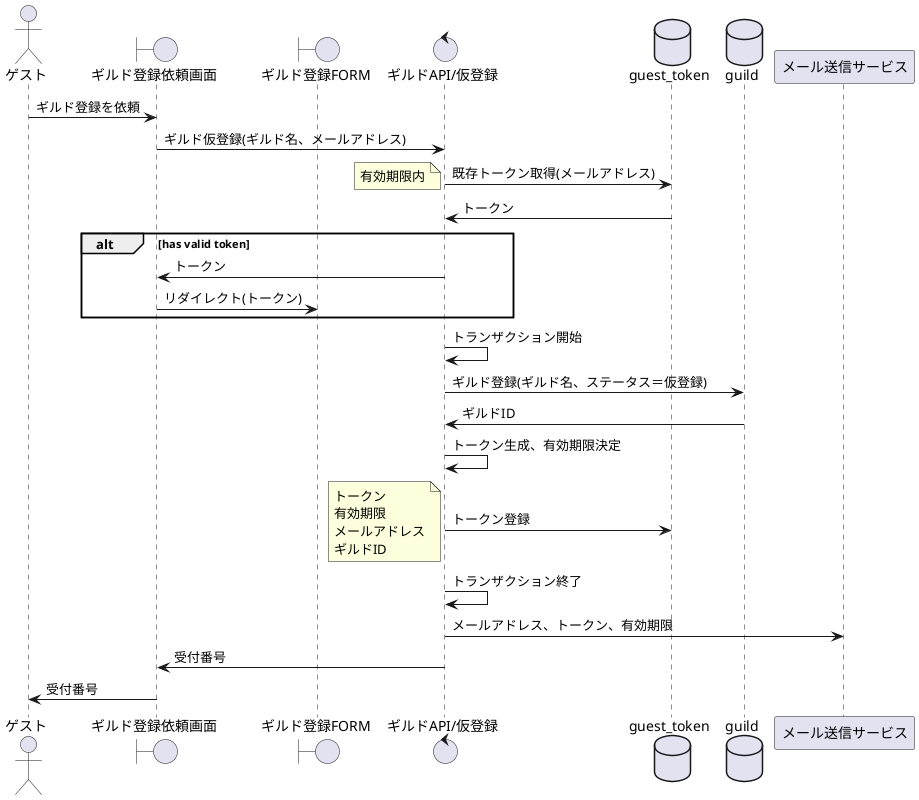 @startuml

actor ゲスト as guest
boundary ギルド登録依頼画面 as page1
boundary ギルド登録FORM as page2
control "ギルドAPI/仮登録" as api1
database guest_token
database guild
participant メール送信サービス as mail

guest -> page1:ギルド登録を依頼
page1 -> api1:ギルド仮登録(ギルド名、メールアドレス)
api1 -> guest_token:既存トークン取得(メールアドレス)
note left: 有効期限内
guest_token -> api1:トークン
alt has valid token
api1 -> page1:トークン
page1 -> page2:リダイレクト(トークン)
end
api1 -> api1:トランザクション開始
api1 -> guild:ギルド登録(ギルド名、ステータス＝仮登録)
guild -> api1:ギルドID
api1 -> api1:トークン生成、有効期限決定
api1 -> guest_token:トークン登録
note left
トークン
有効期限
メールアドレス
ギルドID
end note
api1 -> api1:トランザクション終了
api1 -> mail:メールアドレス、トークン、有効期限
api1 -> page1:受付番号
page1 -> guest:受付番号

@enduml
